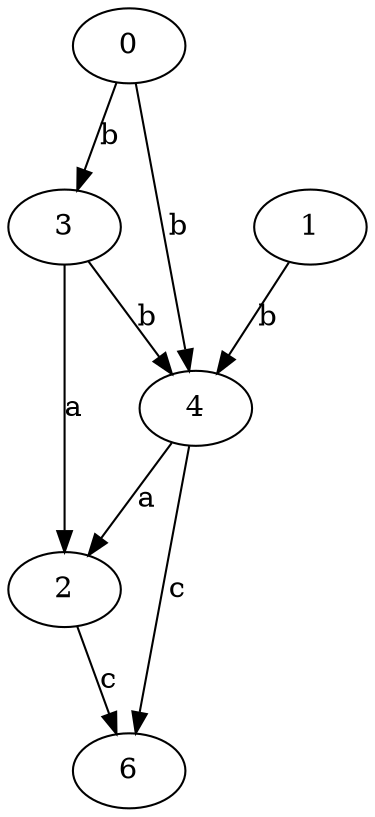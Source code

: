 strict digraph  {
0;
1;
2;
3;
4;
6;
0 -> 3  [label=b];
0 -> 4  [label=b];
1 -> 4  [label=b];
2 -> 6  [label=c];
3 -> 2  [label=a];
3 -> 4  [label=b];
4 -> 2  [label=a];
4 -> 6  [label=c];
}
